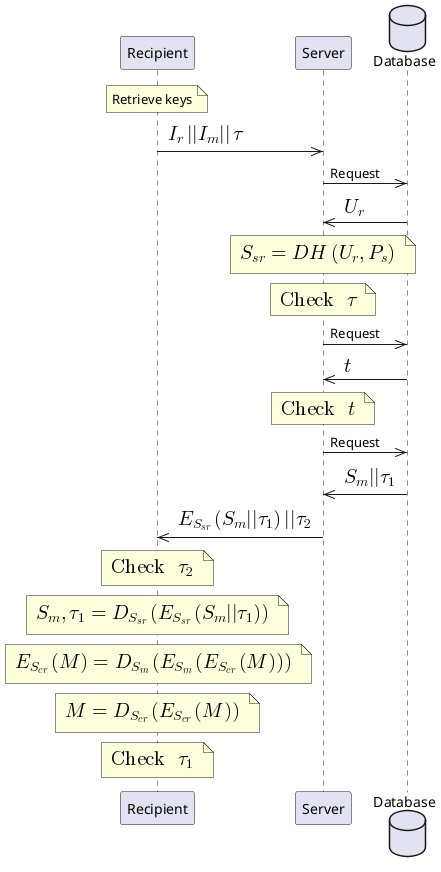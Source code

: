 @startuml
participant Recipient
participant Server
database Database

note over Recipient
  Retrieve keys
end note

Recipient ->> Server: <math>I_r || I_m || \tau</math>
Server ->> Database: Request
Database ->> Server: <math>U_r</math>

note over Server
  <math>S_{sr} = DH(U_r, P_s)</math>
end note

note over Server
  <math>"Check "\tau</math>
end note

Server ->> Database: Request
Database ->> Server: <math>t</math>

note over Server
  <math>"Check "t</math>
end note


Server ->> Database: Request
Database ->> Server: <math>S_m || \tau_1</math>
Server ->> Recipient: <math>E_{S_{sr}}(S_m || \tau_1) || \tau_2</math>


note over Recipient
  <math>"Check " \tau_2</math>
end note

note over Recipient
  <math>S_m, \tau_1 = D_{S_{sr}}(E_{S_{sr}}(S_m||\tau_1))</math>
end note

note over Recipient
  <math>E_{S_{cr}}(M) = D_{S_m}(E_{S_m}(E_{S_{cr}}(M)))</math>
end note

note over Recipient
  <math>M = D_{S_{cr}}(E_{S_{cr}}(M))</math>
end note

note over Recipient
  <math>"Check " \tau_1</math>
end note


@enduml